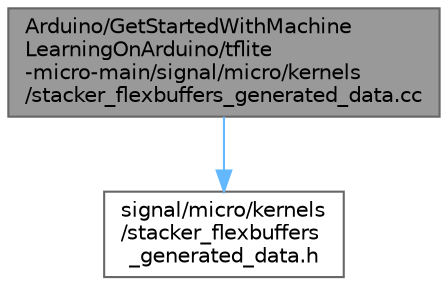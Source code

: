 digraph "Arduino/GetStartedWithMachineLearningOnArduino/tflite-micro-main/signal/micro/kernels/stacker_flexbuffers_generated_data.cc"
{
 // LATEX_PDF_SIZE
  bgcolor="transparent";
  edge [fontname=Helvetica,fontsize=10,labelfontname=Helvetica,labelfontsize=10];
  node [fontname=Helvetica,fontsize=10,shape=box,height=0.2,width=0.4];
  Node1 [id="Node000001",label="Arduino/GetStartedWithMachine\lLearningOnArduino/tflite\l-micro-main/signal/micro/kernels\l/stacker_flexbuffers_generated_data.cc",height=0.2,width=0.4,color="gray40", fillcolor="grey60", style="filled", fontcolor="black",tooltip=" "];
  Node1 -> Node2 [id="edge2_Node000001_Node000002",color="steelblue1",style="solid",tooltip=" "];
  Node2 [id="Node000002",label="signal/micro/kernels\l/stacker_flexbuffers\l_generated_data.h",height=0.2,width=0.4,color="grey40", fillcolor="white", style="filled",URL="$stacker__flexbuffers__generated__data_8h.html",tooltip=" "];
}

